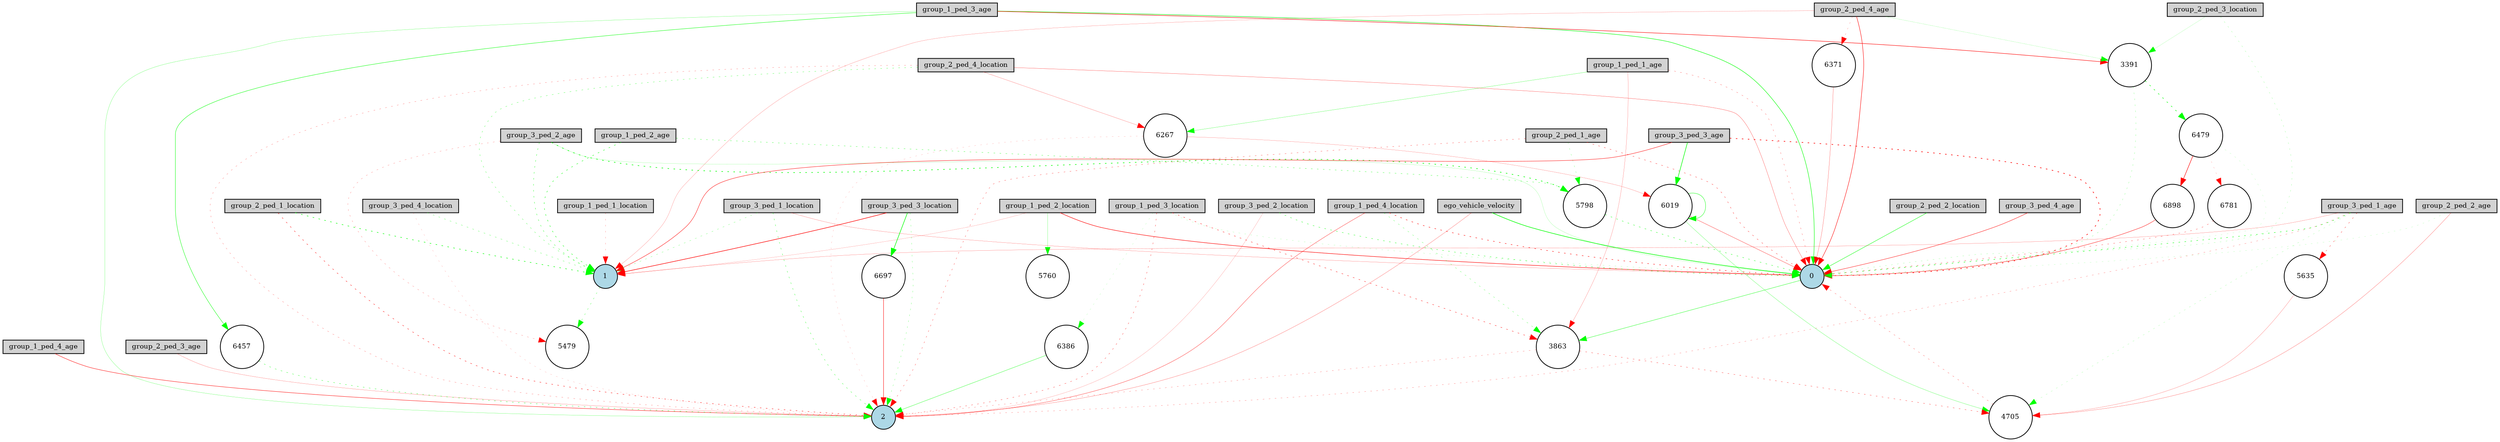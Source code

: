 digraph {
	node [fontsize=9 height=0.2 shape=circle width=0.2]
	group_1_ped_1_location [fillcolor=lightgray shape=box style=filled]
	group_1_ped_1_age [fillcolor=lightgray shape=box style=filled]
	group_1_ped_2_location [fillcolor=lightgray shape=box style=filled]
	group_1_ped_2_age [fillcolor=lightgray shape=box style=filled]
	group_1_ped_3_location [fillcolor=lightgray shape=box style=filled]
	group_1_ped_3_age [fillcolor=lightgray shape=box style=filled]
	group_1_ped_4_location [fillcolor=lightgray shape=box style=filled]
	group_1_ped_4_age [fillcolor=lightgray shape=box style=filled]
	group_2_ped_1_location [fillcolor=lightgray shape=box style=filled]
	group_2_ped_1_age [fillcolor=lightgray shape=box style=filled]
	group_2_ped_2_location [fillcolor=lightgray shape=box style=filled]
	group_2_ped_2_age [fillcolor=lightgray shape=box style=filled]
	group_2_ped_3_location [fillcolor=lightgray shape=box style=filled]
	group_2_ped_3_age [fillcolor=lightgray shape=box style=filled]
	group_2_ped_4_location [fillcolor=lightgray shape=box style=filled]
	group_2_ped_4_age [fillcolor=lightgray shape=box style=filled]
	group_3_ped_1_location [fillcolor=lightgray shape=box style=filled]
	group_3_ped_1_age [fillcolor=lightgray shape=box style=filled]
	group_3_ped_2_location [fillcolor=lightgray shape=box style=filled]
	group_3_ped_2_age [fillcolor=lightgray shape=box style=filled]
	group_3_ped_3_location [fillcolor=lightgray shape=box style=filled]
	group_3_ped_3_age [fillcolor=lightgray shape=box style=filled]
	group_3_ped_4_location [fillcolor=lightgray shape=box style=filled]
	group_3_ped_4_age [fillcolor=lightgray shape=box style=filled]
	ego_vehicle_velocity [fillcolor=lightgray shape=box style=filled]
	0 [fillcolor=lightblue style=filled]
	1 [fillcolor=lightblue style=filled]
	2 [fillcolor=lightblue style=filled]
	4705 [fillcolor=white style=filled]
	5635 [fillcolor=white style=filled]
	5760 [fillcolor=white style=filled]
	5798 [fillcolor=white style=filled]
	5479 [fillcolor=white style=filled]
	6019 [fillcolor=white style=filled]
	6371 [fillcolor=white style=filled]
	6697 [fillcolor=white style=filled]
	6479 [fillcolor=white style=filled]
	6386 [fillcolor=white style=filled]
	6898 [fillcolor=white style=filled]
	3863 [fillcolor=white style=filled]
	6457 [fillcolor=white style=filled]
	6267 [fillcolor=white style=filled]
	6781 [fillcolor=white style=filled]
	3391 [fillcolor=white style=filled]
	group_1_ped_1_location -> 1 [color=red penwidth=0.17605368182748532 style=dotted]
	group_1_ped_1_age -> 0 [color=red penwidth=0.2558816319281685 style=dotted]
	group_1_ped_2_location -> 0 [color=red penwidth=0.5902003224048809 style=solid]
	group_1_ped_2_location -> 1 [color=red penwidth=0.13103051991157227 style=solid]
	group_1_ped_2_age -> 1 [color=green penwidth=0.5049931250550392 style=dotted]
	group_1_ped_3_location -> 0 [color=green penwidth=0.12764659299777845 style=dotted]
	group_1_ped_3_location -> 2 [color=red penwidth=0.3354576806423278 style=dotted]
	group_1_ped_3_age -> 0 [color=green penwidth=0.5741164210650023 style=solid]
	group_1_ped_3_age -> 2 [color=green penwidth=0.2155856467414211 style=solid]
	group_1_ped_4_location -> 0 [color=red penwidth=0.5526479430815077 style=dotted]
	group_1_ped_4_location -> 2 [color=red penwidth=0.33750128871348417 style=solid]
	group_1_ped_4_age -> 2 [color=red penwidth=0.4784180253940987 style=solid]
	group_2_ped_1_location -> 1 [color=green penwidth=0.6420828032678433 style=dotted]
	group_2_ped_1_location -> 2 [color=red penwidth=0.48341691937060305 style=dotted]
	group_2_ped_1_age -> 0 [color=red penwidth=0.3695864984281064 style=dotted]
	group_2_ped_1_age -> 2 [color=red penwidth=0.2995473661860658 style=dotted]
	group_2_ped_2_location -> 0 [color=green penwidth=0.4649692557367594 style=solid]
	group_2_ped_2_age -> 0 [color=green penwidth=0.11161359673226506 style=dotted]
	group_2_ped_3_location -> 0 [color=green penwidth=0.15877533164193597 style=dotted]
	group_2_ped_3_age -> 2 [color=red penwidth=0.18198418500646785 style=solid]
	group_2_ped_4_location -> 0 [color=red penwidth=0.2630747828262165 style=solid]
	group_2_ped_4_location -> 1 [color=green penwidth=0.3013593723356389 style=dotted]
	group_2_ped_4_location -> 2 [color=red penwidth=0.22137446380423556 style=dotted]
	group_2_ped_4_age -> 0 [color=red penwidth=0.5353556400531257 style=solid]
	group_2_ped_4_age -> 1 [color=red penwidth=0.16398885669883395 style=solid]
	group_3_ped_1_location -> 0 [color=red penwidth=0.18236604082402474 style=solid]
	group_3_ped_1_location -> 1 [color=green penwidth=0.23322465145073998 style=dotted]
	group_3_ped_1_location -> 2 [color=green penwidth=0.35160846080631714 style=dotted]
	group_3_ped_1_age -> 0 [color=green penwidth=0.5271098441892385 style=dotted]
	group_3_ped_1_age -> 1 [color=red penwidth=0.17923569228416553 style=solid]
	group_3_ped_1_age -> 2 [color=red penwidth=0.21879072137269906 style=dotted]
	group_3_ped_2_location -> 0 [color=green penwidth=0.4214600373201296 style=dotted]
	group_3_ped_2_location -> 2 [color=red penwidth=0.13863152803309325 style=solid]
	group_3_ped_2_age -> 0 [color=green penwidth=0.13132900850627618 style=solid]
	group_3_ped_2_age -> 1 [color=green penwidth=0.37998982114699775 style=dotted]
	group_3_ped_3_location -> 1 [color=red penwidth=0.6795116078232821 style=solid]
	group_3_ped_3_location -> 2 [color=green penwidth=0.22354550689326758 style=dotted]
	group_3_ped_3_age -> 0 [color=red penwidth=0.7957719078982143 style=dotted]
	group_3_ped_3_age -> 1 [color=red penwidth=0.47054455754504143 style=solid]
	group_3_ped_4_location -> 1 [color=green penwidth=0.2882988067657901 style=dotted]
	group_3_ped_4_location -> 2 [color=red penwidth=0.11980008283786563 style=dotted]
	group_3_ped_4_age -> 0 [color=red penwidth=0.44818814958257025 style=solid]
	ego_vehicle_velocity -> 0 [color=green penwidth=0.7236086405660385 style=solid]
	ego_vehicle_velocity -> 2 [color=red penwidth=0.22007488224780883 style=solid]
	group_2_ped_4_age -> 3391 [color=green penwidth=0.10990408378260352 style=solid]
	3391 -> 0 [color=green penwidth=0.18765087840454475 style=dotted]
	group_1_ped_3_location -> 3863 [color=red penwidth=0.44732480575941025 style=dotted]
	3863 -> 2 [color=red penwidth=0.21903614031359786 style=dotted]
	group_3_ped_1_age -> 4705 [color=green penwidth=0.1424861396896127 style=dotted]
	4705 -> 0 [color=red penwidth=0.2678778115699541 style=dotted]
	3863 -> 4705 [color=red penwidth=0.33936582035738805 style=dotted]
	group_1_ped_4_location -> 3863 [color=green penwidth=0.2626314625665296 style=dotted]
	group_3_ped_2_age -> 5479 [color=red penwidth=0.19734907459334666 style=dotted]
	group_3_ped_1_age -> 5635 [color=red penwidth=0.34453683022390336 style=dotted]
	5635 -> 4705 [color=red penwidth=0.18695833399692963 style=solid]
	group_3_ped_2_age -> 5798 [color=green penwidth=0.763858347493549 style=dotted]
	5798 -> 0 [color=green penwidth=0.43832245819427795 style=dotted]
	group_3_ped_3_age -> 6019 [color=green penwidth=0.6965643054909554 style=solid]
	6019 -> 0 [color=red penwidth=0.32111508956692003 style=solid]
	group_1_ped_2_age -> 5798 [color=green penwidth=0.3335722361730343 style=dotted]
	group_1_ped_1_age -> 3863 [color=red penwidth=0.1802037751534208 style=solid]
	0 -> 3863 [color=green penwidth=0.39270763611179227 style=solid]
	group_2_ped_4_location -> 6267 [color=red penwidth=0.1877943358197249 style=solid]
	6267 -> 2 [color=red penwidth=0.11891654098817012 style=dotted]
	group_1_ped_1_age -> 6267 [color=green penwidth=0.24610062269531327 style=solid]
	group_1_ped_3_age -> 3391 [color=red penwidth=0.5646561188954907 style=solid]
	group_2_ped_4_age -> 6371 [color=red penwidth=0.17163174459455904 style=dotted]
	6371 -> 0 [color=red penwidth=0.23792428326668255 style=solid]
	group_2_ped_1_age -> 5798 [color=green penwidth=0.2061975513932664 style=dotted]
	group_1_ped_3_location -> 6386 [color=green penwidth=0.10807752599400866 style=dotted]
	6386 -> 2 [color=green penwidth=0.3402780384644858 style=solid]
	group_2_ped_3_location -> 3391 [color=green penwidth=0.10829784400673102 style=solid]
	group_1_ped_3_age -> 6457 [color=green penwidth=0.4788660632195102 style=solid]
	6457 -> 2 [color=green penwidth=0.3764196277081272 style=dotted]
	3391 -> 6479 [color=green penwidth=0.6479330539595597 style=dotted]
	6479 -> 0 [color=green penwidth=0.1036728865395143 style=dotted]
	6019 -> 4705 [color=green penwidth=0.24426274017590233 style=solid]
	6267 -> 6019 [color=red penwidth=0.16599725235108287 style=solid]
	group_3_ped_3_location -> 6697 [color=green penwidth=0.6974131910249805 style=solid]
	6697 -> 2 [color=red penwidth=0.5165775680130875 style=solid]
	group_1_ped_2_location -> 5760 [color=green penwidth=0.214118446115439 style=solid]
	6479 -> 6781 [color=red penwidth=0.1329454930473613 style=dotted]
	6781 -> 0 [color=red penwidth=0.3216563496918828 style=dotted]
	6019 -> 6019 [color=green penwidth=0.4349121753549484 style=solid]
	6479 -> 6898 [color=red penwidth=0.5999083244566602 style=solid]
	6898 -> 0 [color=red penwidth=0.4368710202360587 style=solid]
	1 -> 5479 [color=green penwidth=0.29956300617548876 style=dotted]
	group_2_ped_2_age -> 4705 [color=red penwidth=0.22459880982286506 style=solid]
}
